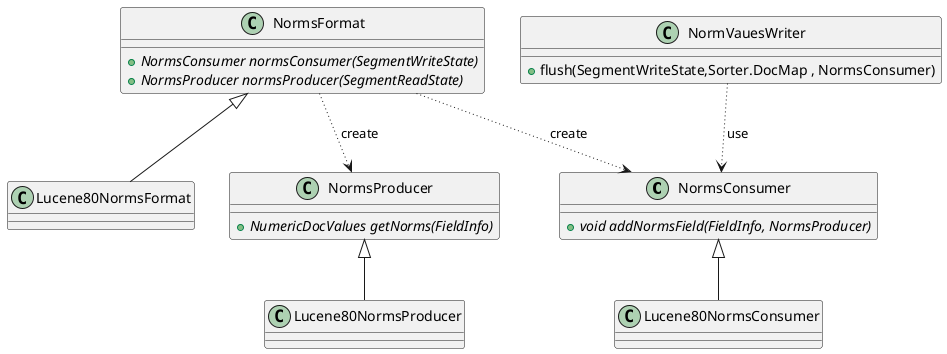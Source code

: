 @startuml


abstract class NormsConsumer
NormsConsumer <|-- Lucene80NormsConsumer

abstract class NormsFormat
NormsFormat <|-- Lucene80NormsFormat


abstract class NormsProducer
NormsProducer <|-- Lucene80NormsProducer

class NormsFormat{
+{abstract}NormsConsumer normsConsumer(SegmentWriteState)
+{abstract}NormsProducer normsProducer(SegmentReadState)
}

class NormsProducer{
+{abstract}NumericDocValues getNorms(FieldInfo)
}

class NormsConsumer{
+{abstract}void addNormsField(FieldInfo, NormsProducer)
}

class NormVauesWriter{
+flush(SegmentWriteState,Sorter.DocMap , NormsConsumer)
}

NormsFormat -[dotted]-> NormsProducer : create
NormsFormat -[dotted]-> NormsConsumer : create
NormVauesWriter-[dotted]-> NormsConsumer: use


class Lucene80NormsFormat{

}

@enduml